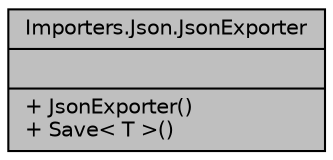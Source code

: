digraph "Importers.Json.JsonExporter"
{
 // INTERACTIVE_SVG=YES
 // LATEX_PDF_SIZE
  edge [fontname="Helvetica",fontsize="10",labelfontname="Helvetica",labelfontsize="10"];
  node [fontname="Helvetica",fontsize="10",shape=record];
  Node1 [label="{Importers.Json.JsonExporter\n||+ JsonExporter()\l+ Save\< T \>()\l}",height=0.2,width=0.4,color="black", fillcolor="grey75", style="filled", fontcolor="black",tooltip="Clase que exporta objetos de tipo IJsonConvertible a strings en formato JSON. Implementación del visi..."];
}
